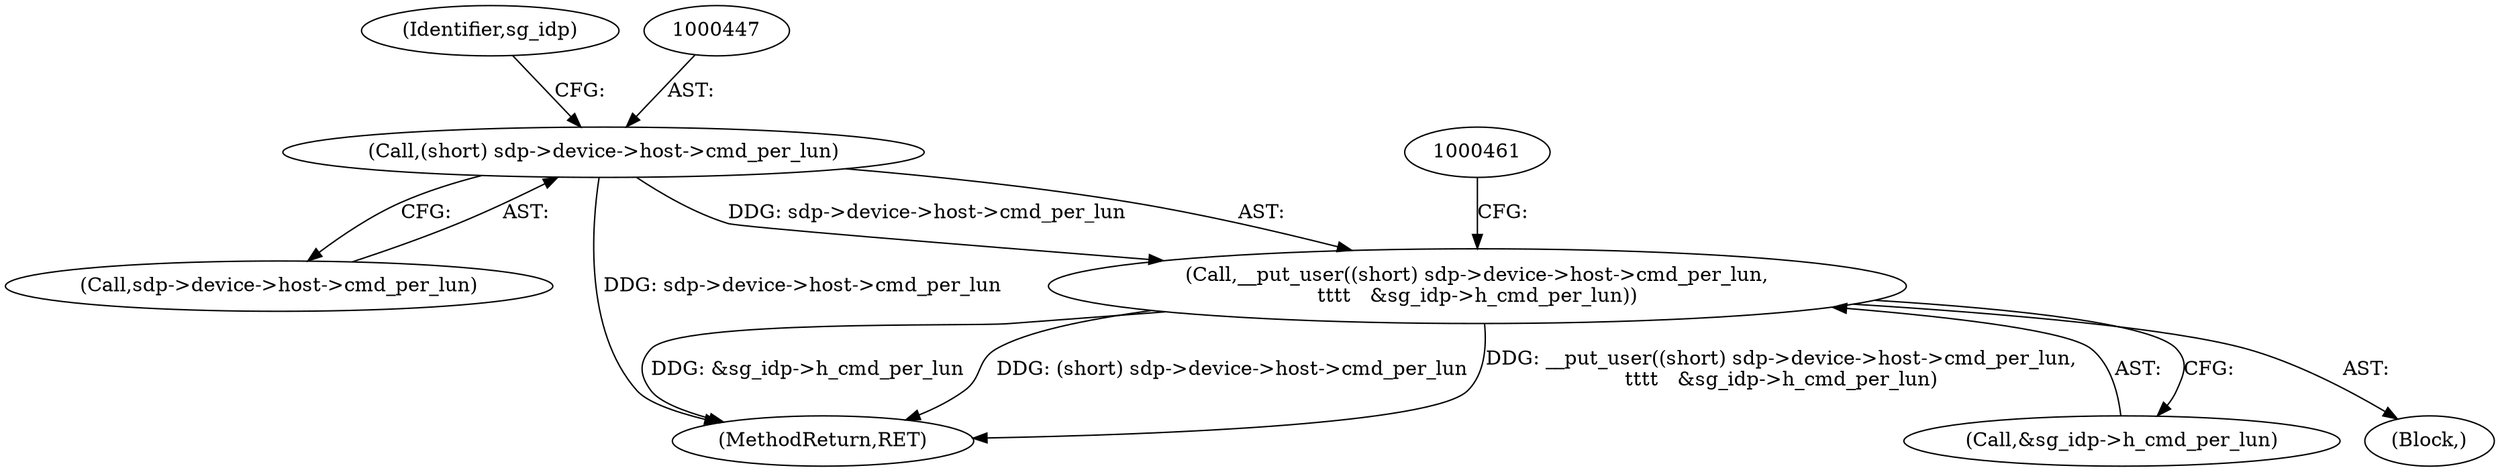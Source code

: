 digraph "0_linux_3e0097499839e0fe3af380410eababe5a47c4cf9_0@pointer" {
"1000445" [label="(Call,__put_user((short) sdp->device->host->cmd_per_lun,\n\t\t\t\t   &sg_idp->h_cmd_per_lun))"];
"1000446" [label="(Call,(short) sdp->device->host->cmd_per_lun)"];
"1000445" [label="(Call,__put_user((short) sdp->device->host->cmd_per_lun,\n\t\t\t\t   &sg_idp->h_cmd_per_lun))"];
"1000455" [label="(Call,&sg_idp->h_cmd_per_lun)"];
"1000448" [label="(Call,sdp->device->host->cmd_per_lun)"];
"1001060" [label="(MethodReturn,RET)"];
"1000446" [label="(Call,(short) sdp->device->host->cmd_per_lun)"];
"1000369" [label="(Block,)"];
"1000457" [label="(Identifier,sg_idp)"];
"1000445" -> "1000369"  [label="AST: "];
"1000445" -> "1000455"  [label="CFG: "];
"1000446" -> "1000445"  [label="AST: "];
"1000455" -> "1000445"  [label="AST: "];
"1000461" -> "1000445"  [label="CFG: "];
"1000445" -> "1001060"  [label="DDG: &sg_idp->h_cmd_per_lun"];
"1000445" -> "1001060"  [label="DDG: (short) sdp->device->host->cmd_per_lun"];
"1000445" -> "1001060"  [label="DDG: __put_user((short) sdp->device->host->cmd_per_lun,\n\t\t\t\t   &sg_idp->h_cmd_per_lun)"];
"1000446" -> "1000445"  [label="DDG: sdp->device->host->cmd_per_lun"];
"1000446" -> "1000448"  [label="CFG: "];
"1000447" -> "1000446"  [label="AST: "];
"1000448" -> "1000446"  [label="AST: "];
"1000457" -> "1000446"  [label="CFG: "];
"1000446" -> "1001060"  [label="DDG: sdp->device->host->cmd_per_lun"];
}
